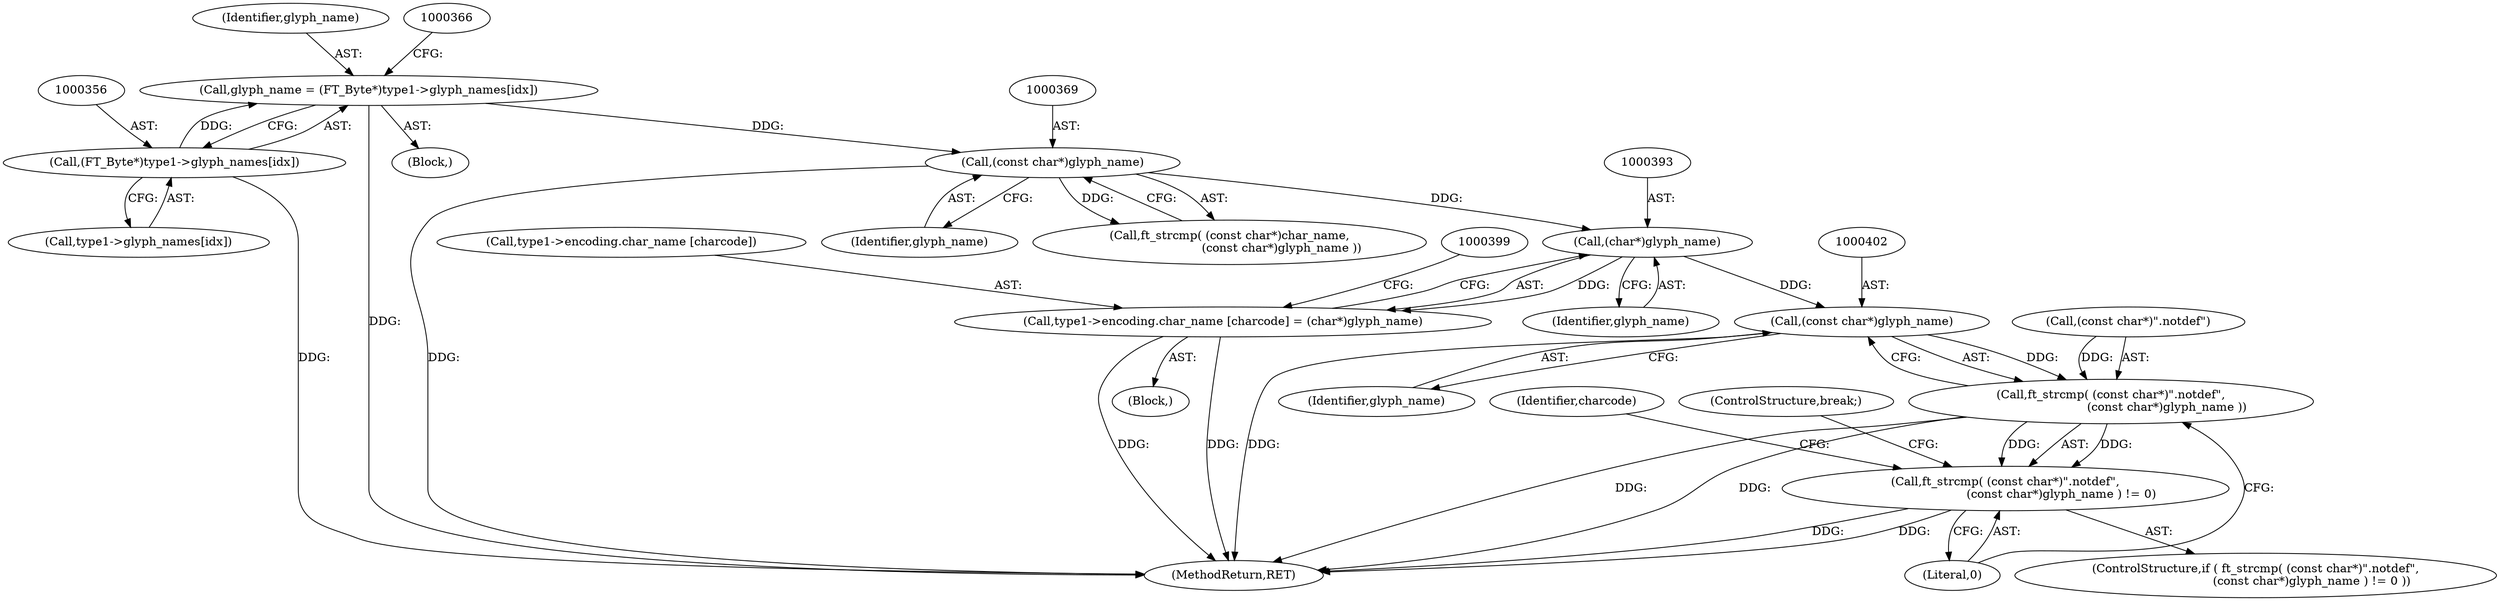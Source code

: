digraph "0_savannah_3788187e0c396952cd7d905c6c61f3ff8e84b2b4@pointer" {
"1000392" [label="(Call,(char*)glyph_name)"];
"1000368" [label="(Call,(const char*)glyph_name)"];
"1000353" [label="(Call,glyph_name = (FT_Byte*)type1->glyph_names[idx])"];
"1000355" [label="(Call,(FT_Byte*)type1->glyph_names[idx])"];
"1000384" [label="(Call,type1->encoding.char_name [charcode] = (char*)glyph_name)"];
"1000401" [label="(Call,(const char*)glyph_name)"];
"1000397" [label="(Call,ft_strcmp( (const char*)\".notdef\",\n                              (const char*)glyph_name ))"];
"1000396" [label="(Call,ft_strcmp( (const char*)\".notdef\",\n                              (const char*)glyph_name ) != 0)"];
"1000392" [label="(Call,(char*)glyph_name)"];
"1000397" [label="(Call,ft_strcmp( (const char*)\".notdef\",\n                              (const char*)glyph_name ))"];
"1000401" [label="(Call,(const char*)glyph_name)"];
"1000394" [label="(Identifier,glyph_name)"];
"1000357" [label="(Call,type1->glyph_names[idx])"];
"1000395" [label="(ControlStructure,if ( ft_strcmp( (const char*)\".notdef\",\n                              (const char*)glyph_name ) != 0 ))"];
"1000355" [label="(Call,(FT_Byte*)type1->glyph_names[idx])"];
"1000403" [label="(Identifier,glyph_name)"];
"1000452" [label="(MethodReturn,RET)"];
"1000385" [label="(Call,type1->encoding.char_name [charcode])"];
"1000398" [label="(Call,(const char*)\".notdef\")"];
"1000408" [label="(Identifier,charcode)"];
"1000354" [label="(Identifier,glyph_name)"];
"1000364" [label="(Call,ft_strcmp( (const char*)char_name,\n                            (const char*)glyph_name ))"];
"1000404" [label="(Literal,0)"];
"1000352" [label="(Block,)"];
"1000372" [label="(Block,)"];
"1000368" [label="(Call,(const char*)glyph_name)"];
"1000396" [label="(Call,ft_strcmp( (const char*)\".notdef\",\n                              (const char*)glyph_name ) != 0)"];
"1000384" [label="(Call,type1->encoding.char_name [charcode] = (char*)glyph_name)"];
"1000370" [label="(Identifier,glyph_name)"];
"1000353" [label="(Call,glyph_name = (FT_Byte*)type1->glyph_names[idx])"];
"1000422" [label="(ControlStructure,break;)"];
"1000392" -> "1000384"  [label="AST: "];
"1000392" -> "1000394"  [label="CFG: "];
"1000393" -> "1000392"  [label="AST: "];
"1000394" -> "1000392"  [label="AST: "];
"1000384" -> "1000392"  [label="CFG: "];
"1000392" -> "1000384"  [label="DDG: "];
"1000368" -> "1000392"  [label="DDG: "];
"1000392" -> "1000401"  [label="DDG: "];
"1000368" -> "1000364"  [label="AST: "];
"1000368" -> "1000370"  [label="CFG: "];
"1000369" -> "1000368"  [label="AST: "];
"1000370" -> "1000368"  [label="AST: "];
"1000364" -> "1000368"  [label="CFG: "];
"1000368" -> "1000452"  [label="DDG: "];
"1000368" -> "1000364"  [label="DDG: "];
"1000353" -> "1000368"  [label="DDG: "];
"1000353" -> "1000352"  [label="AST: "];
"1000353" -> "1000355"  [label="CFG: "];
"1000354" -> "1000353"  [label="AST: "];
"1000355" -> "1000353"  [label="AST: "];
"1000366" -> "1000353"  [label="CFG: "];
"1000353" -> "1000452"  [label="DDG: "];
"1000355" -> "1000353"  [label="DDG: "];
"1000355" -> "1000357"  [label="CFG: "];
"1000356" -> "1000355"  [label="AST: "];
"1000357" -> "1000355"  [label="AST: "];
"1000355" -> "1000452"  [label="DDG: "];
"1000384" -> "1000372"  [label="AST: "];
"1000385" -> "1000384"  [label="AST: "];
"1000399" -> "1000384"  [label="CFG: "];
"1000384" -> "1000452"  [label="DDG: "];
"1000384" -> "1000452"  [label="DDG: "];
"1000401" -> "1000397"  [label="AST: "];
"1000401" -> "1000403"  [label="CFG: "];
"1000402" -> "1000401"  [label="AST: "];
"1000403" -> "1000401"  [label="AST: "];
"1000397" -> "1000401"  [label="CFG: "];
"1000401" -> "1000452"  [label="DDG: "];
"1000401" -> "1000397"  [label="DDG: "];
"1000397" -> "1000396"  [label="AST: "];
"1000398" -> "1000397"  [label="AST: "];
"1000404" -> "1000397"  [label="CFG: "];
"1000397" -> "1000452"  [label="DDG: "];
"1000397" -> "1000452"  [label="DDG: "];
"1000397" -> "1000396"  [label="DDG: "];
"1000397" -> "1000396"  [label="DDG: "];
"1000398" -> "1000397"  [label="DDG: "];
"1000396" -> "1000395"  [label="AST: "];
"1000396" -> "1000404"  [label="CFG: "];
"1000404" -> "1000396"  [label="AST: "];
"1000408" -> "1000396"  [label="CFG: "];
"1000422" -> "1000396"  [label="CFG: "];
"1000396" -> "1000452"  [label="DDG: "];
"1000396" -> "1000452"  [label="DDG: "];
}
